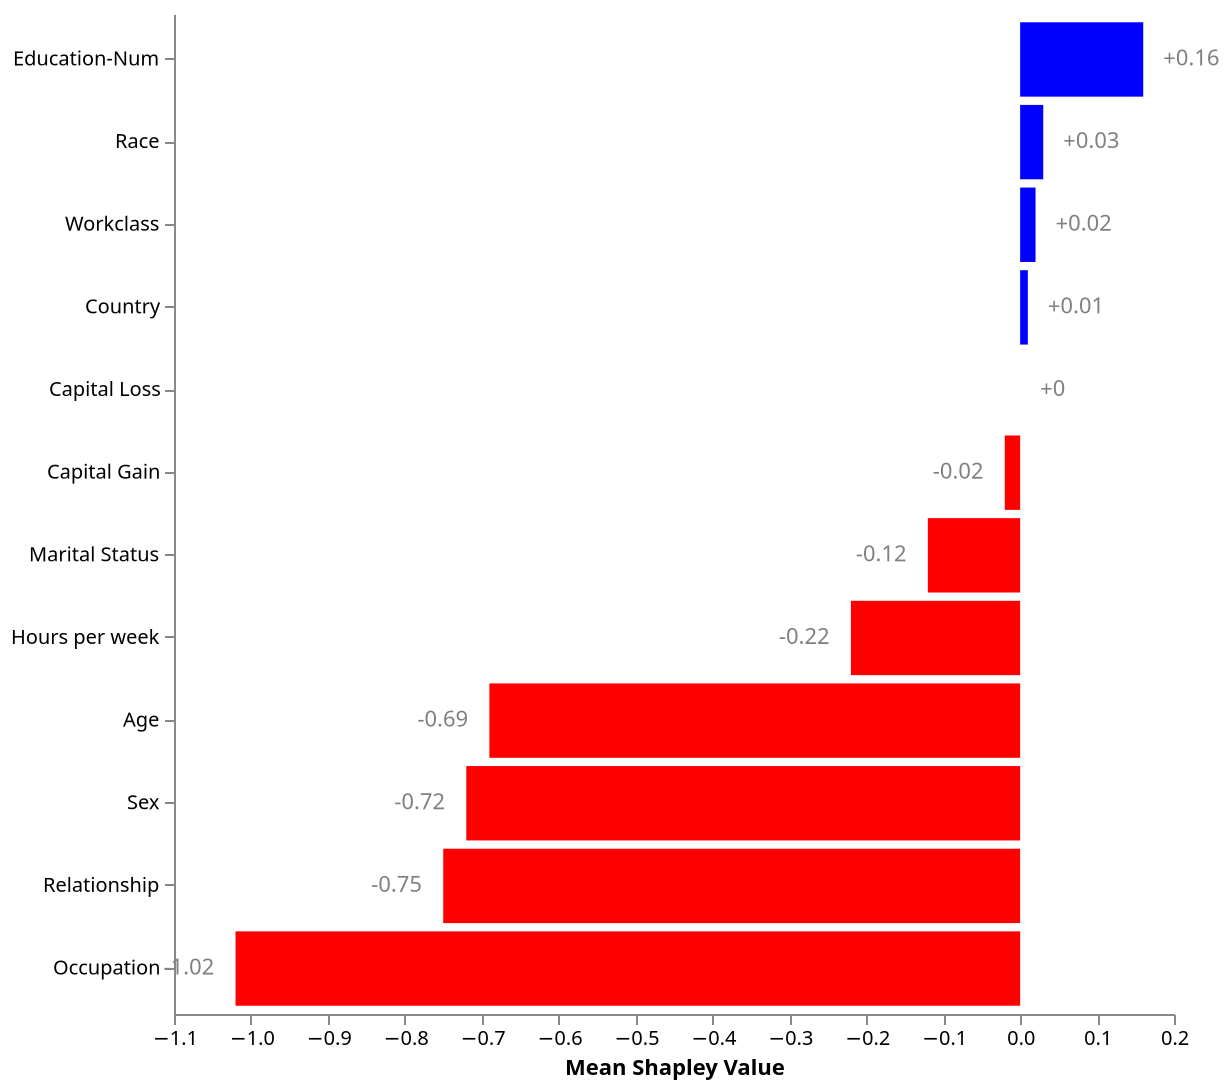 {
  "$schema": "https://vega.github.io/schema/vega/v5.json",
  "description": "Mean Shapley Values Bar Plot with Rounded Numbers, Vertical Line at 0, and Arrow-like Bar Endpoints",
  "width": 500,
  "height": 500,
  "padding": 5,
  "data": [
    {
      "name": "table",
      "values": [
        {"Column": "Age", "Mean Shapley Value": -0.6932834614},
        {"Column": "Workclass", "Mean Shapley Value": 0.0160077181},
        {"Column": "Education-Num", "Mean Shapley Value": 0.1593687901},
        {"Column": "Marital Status", "Mean Shapley Value": -0.1227975013},
        {"Column": "Occupation", "Mean Shapley Value": -1.0234673973},
        {"Column": "Relationship", "Mean Shapley Value": -0.7476020132},
        {"Column": "Race", "Mean Shapley Value": 0.0314027765},
        {"Column": "Sex", "Mean Shapley Value": -0.7228710756},
        {"Column": "Capital Gain", "Mean Shapley Value": -0.0245469017},
        {"Column": "Capital Loss", "Mean Shapley Value": 0.0},
        {"Column": "Hours per week", "Mean Shapley Value": -0.2196676876},
        {"Column": "Country", "Mean Shapley Value": 0.0074794674}
      ],
      "transform": [
        {
          "type": "formula",
          "expr": "round(datum['Mean Shapley Value'] * 100) / 100",
          "as": "Rounded Mean Shapley Value"
        },
        {
          "type": "collect",
          "sort": {"field": "Rounded Mean Shapley Value", "order": "descending"}
        }
      ]
    }
  ],
  "scales": [
    {
      "name": "yscale",
      "type": "band",
      "domain": {"data": "table", "field": "Column"},
      "range": "height",
      "padding": 0.1
    },
    {
      "name": "xscale",
      "type": "linear",
      "domain": {"data": "table", "field": "Rounded Mean Shapley Value"},
      "range": "width",
      "nice": true,
      "zero": true
    }
  ],
  "axes": [
    {"orient": "left", "scale": "yscale"},
    {"orient": "bottom", "scale": "xscale", "title": "Mean Shapley Value"}
  ],
  "marks": [
    {
      "type": "rule",
      "encode": {
        "enter": {
          "x": {"scale": "xscale", "value": 0},
          "y": {"value": 0},
          "y2": {"value": {"signal": "height"}},
          "strokeWidth": {"value": 1.5},
          "stroke": {"value": "black"}
        }
      }
    },
    {
      "type": "rect",
      "from": {"data": "table"},
      "encode": {
        "enter": {
          "y": {"scale": "yscale", "field": "Column"},
          "height": {"scale": "yscale", "band": 1},
          "x": {"scale": "xscale", "field": "Rounded Mean Shapley Value"},
          "x2": {"scale": "xscale", "value": 0}
        },
        "update": {
          "fill": [
            {"test": "datum['Rounded Mean Shapley Value'] < 0", "value": "red"},
            {"test": "datum['Rounded Mean Shapley Value'] >= 0", "value": "blue"}
          ]
        },
        "hover": {
          "fill": {"value": "lightgrey"}
        }
      }
    },
    {
      "type": "text",
      "from": {"data": "table"},
      "encode": {
        "enter": {
          "y": {"scale": "yscale", "field": "Column", "band": 0.5},
          "x": {
            "scale": "xscale",
            "field": "Rounded Mean Shapley Value",
            "offset": {
              "signal": "datum['Rounded Mean Shapley Value'] >= 0 ? 10 : -10"
            }
          },
          "align": {
            "signal": "datum['Rounded Mean Shapley Value'] >= 0 ? 'left' : 'right'"
          },
          "baseline": {"value": "middle"},
          "text": {
            "signal": "datum['Rounded Mean Shapley Value'] >= 0 ? '+' + datum['Rounded Mean Shapley Value'] : datum['Rounded Mean Shapley Value']"
          },
          "fill": {"value": "grey"}
        }
      }
    }
  ]
}
